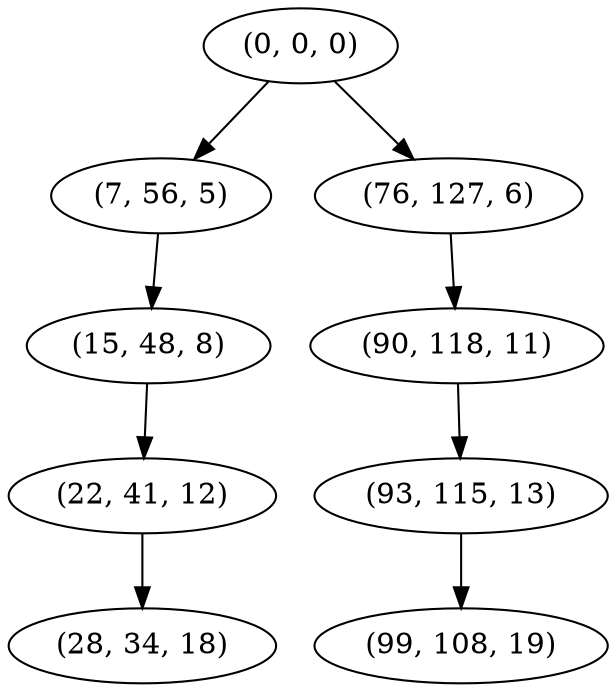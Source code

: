 digraph tree {
    "(0, 0, 0)";
    "(7, 56, 5)";
    "(15, 48, 8)";
    "(22, 41, 12)";
    "(28, 34, 18)";
    "(76, 127, 6)";
    "(90, 118, 11)";
    "(93, 115, 13)";
    "(99, 108, 19)";
    "(0, 0, 0)" -> "(7, 56, 5)";
    "(0, 0, 0)" -> "(76, 127, 6)";
    "(7, 56, 5)" -> "(15, 48, 8)";
    "(15, 48, 8)" -> "(22, 41, 12)";
    "(22, 41, 12)" -> "(28, 34, 18)";
    "(76, 127, 6)" -> "(90, 118, 11)";
    "(90, 118, 11)" -> "(93, 115, 13)";
    "(93, 115, 13)" -> "(99, 108, 19)";
}
